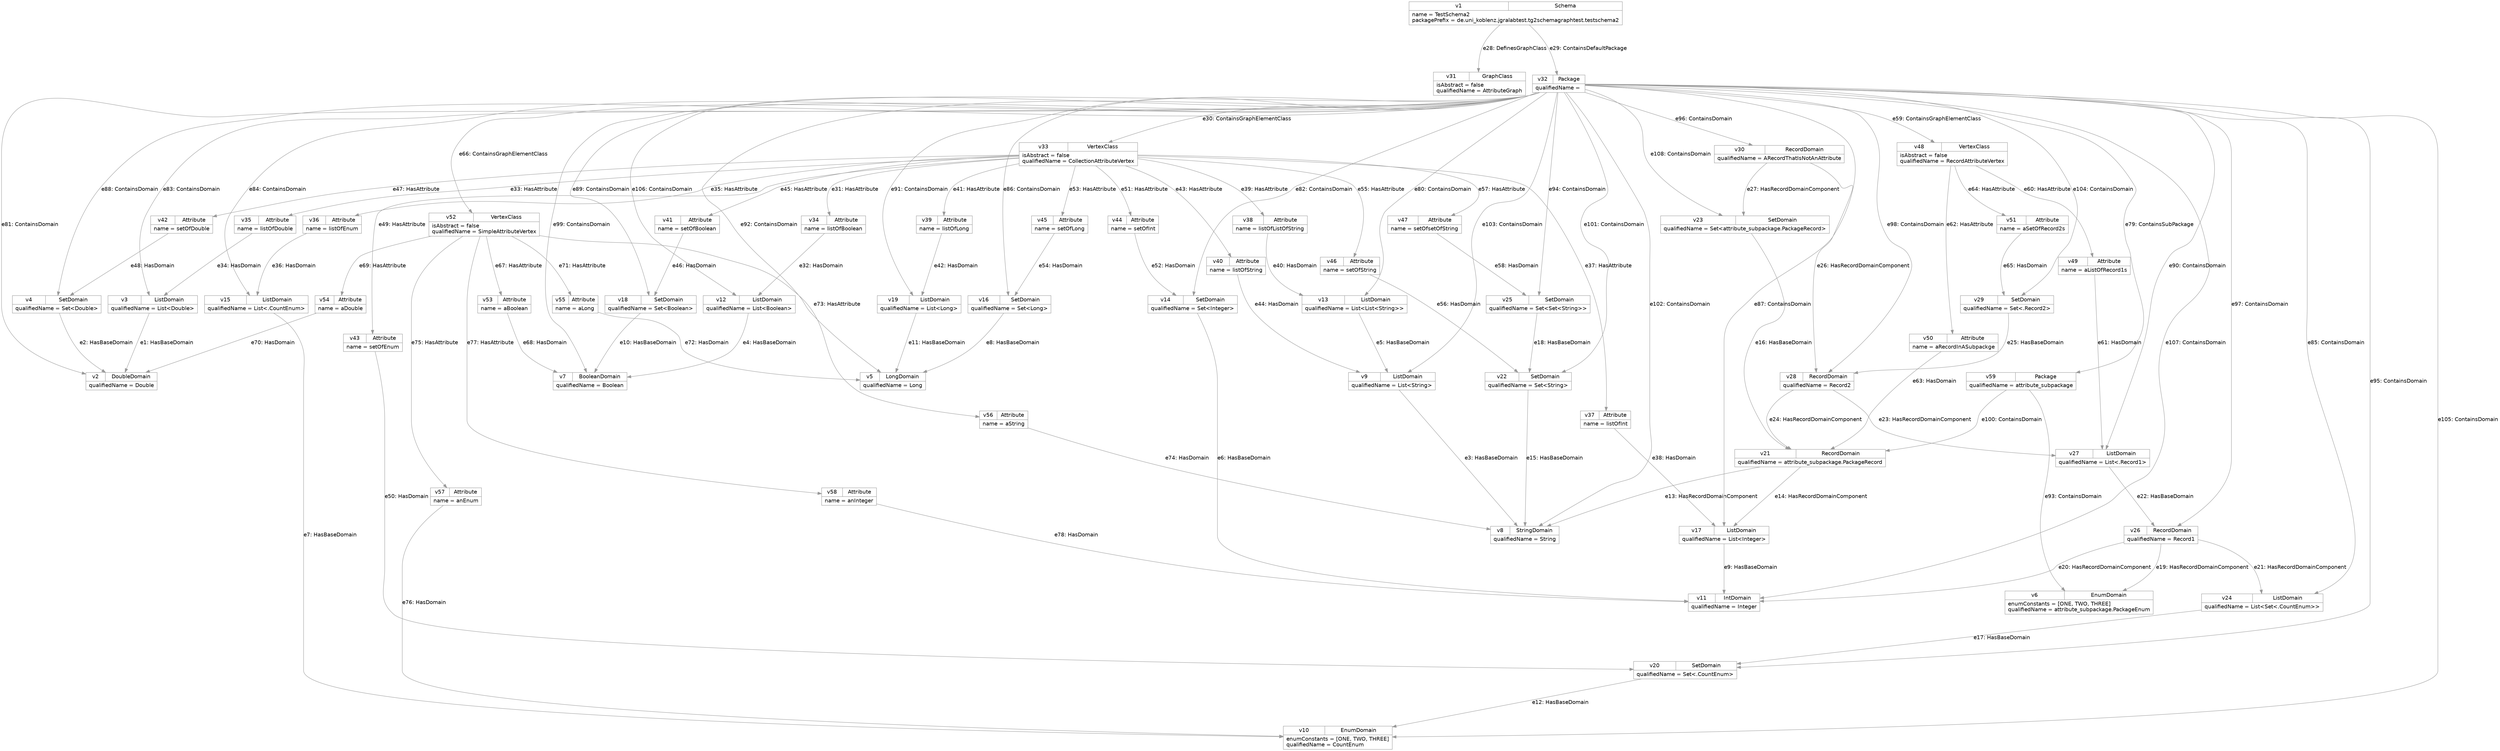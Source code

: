 digraph "de.uni_koblenz.jgralabtest.tg2schemagraphtest.testschema2.TestSchema2"
{
ranksep="1.5";
nodesep="0.25";
node [shape="record" fontname="Helvetica" fontsize="14" color="#999999"];
edge [fontname="Helvetica" fontsize="14" labelfontname="Helvetica" labelfontsize="14" color="#999999"];
v1 [label="{{v1|Schema}|name = TestSchema2\lpackagePrefix = de.uni_koblenz.jgralabtest.tg2schemagraphtest.testschema2\l}"];
v2 [label="{{v2|DoubleDomain}|qualifiedName = Double\l}"];
v3 [label="{{v3|ListDomain}|qualifiedName = List\<Double\>\l}"];
v4 [label="{{v4|SetDomain}|qualifiedName = Set\<Double\>\l}"];
v5 [label="{{v5|LongDomain}|qualifiedName = Long\l}"];
v6 [label="{{v6|EnumDomain}|enumConstants = [ONE, TWO, THREE]\lqualifiedName = attribute_subpackage.PackageEnum\l}"];
v7 [label="{{v7|BooleanDomain}|qualifiedName = Boolean\l}"];
v8 [label="{{v8|StringDomain}|qualifiedName = String\l}"];
v9 [label="{{v9|ListDomain}|qualifiedName = List\<String\>\l}"];
v10 [label="{{v10|EnumDomain}|enumConstants = [ONE, TWO, THREE]\lqualifiedName = CountEnum\l}"];
v11 [label="{{v11|IntDomain}|qualifiedName = Integer\l}"];
v12 [label="{{v12|ListDomain}|qualifiedName = List\<Boolean\>\l}"];
v13 [label="{{v13|ListDomain}|qualifiedName = List\<List\<String\>\>\l}"];
v14 [label="{{v14|SetDomain}|qualifiedName = Set\<Integer\>\l}"];
v15 [label="{{v15|ListDomain}|qualifiedName = List\<.CountEnum\>\l}"];
v16 [label="{{v16|SetDomain}|qualifiedName = Set\<Long\>\l}"];
v17 [label="{{v17|ListDomain}|qualifiedName = List\<Integer\>\l}"];
v18 [label="{{v18|SetDomain}|qualifiedName = Set\<Boolean\>\l}"];
v19 [label="{{v19|ListDomain}|qualifiedName = List\<Long\>\l}"];
v20 [label="{{v20|SetDomain}|qualifiedName = Set\<.CountEnum\>\l}"];
v21 [label="{{v21|RecordDomain}|qualifiedName = attribute_subpackage.PackageRecord\l}"];
v22 [label="{{v22|SetDomain}|qualifiedName = Set\<String\>\l}"];
v23 [label="{{v23|SetDomain}|qualifiedName = Set\<attribute_subpackage.PackageRecord\>\l}"];
v24 [label="{{v24|ListDomain}|qualifiedName = List\<Set\<.CountEnum\>\>\l}"];
v25 [label="{{v25|SetDomain}|qualifiedName = Set\<Set\<String\>\>\l}"];
v26 [label="{{v26|RecordDomain}|qualifiedName = Record1\l}"];
v27 [label="{{v27|ListDomain}|qualifiedName = List\<.Record1\>\l}"];
v28 [label="{{v28|RecordDomain}|qualifiedName = Record2\l}"];
v29 [label="{{v29|SetDomain}|qualifiedName = Set\<.Record2\>\l}"];
v30 [label="{{v30|RecordDomain}|qualifiedName = ARecordThatIsNotAnAttribute\l}"];
v31 [label="{{v31|GraphClass}|isAbstract = false\lqualifiedName = AttributeGraph\l}"];
v32 [label="{{v32|Package}|qualifiedName = \l}"];
v33 [label="{{v33|VertexClass}|isAbstract = false\lqualifiedName = CollectionAttributeVertex\l}"];
v34 [label="{{v34|Attribute}|name = listOfBoolean\l}"];
v35 [label="{{v35|Attribute}|name = listOfDouble\l}"];
v36 [label="{{v36|Attribute}|name = listOfEnum\l}"];
v37 [label="{{v37|Attribute}|name = listOfInt\l}"];
v38 [label="{{v38|Attribute}|name = listOfListOfString\l}"];
v39 [label="{{v39|Attribute}|name = listOfLong\l}"];
v40 [label="{{v40|Attribute}|name = listOfString\l}"];
v41 [label="{{v41|Attribute}|name = setOfBoolean\l}"];
v42 [label="{{v42|Attribute}|name = setOfDouble\l}"];
v43 [label="{{v43|Attribute}|name = setOfEnum\l}"];
v44 [label="{{v44|Attribute}|name = setOfInt\l}"];
v45 [label="{{v45|Attribute}|name = setOfLong\l}"];
v46 [label="{{v46|Attribute}|name = setOfString\l}"];
v47 [label="{{v47|Attribute}|name = setOfsetOfString\l}"];
v48 [label="{{v48|VertexClass}|isAbstract = false\lqualifiedName = RecordAttributeVertex\l}"];
v49 [label="{{v49|Attribute}|name = aListOfRecord1s\l}"];
v50 [label="{{v50|Attribute}|name = aRecordInASubpackge\l}"];
v51 [label="{{v51|Attribute}|name = aSetOfRecord2s\l}"];
v52 [label="{{v52|VertexClass}|isAbstract = false\lqualifiedName = SimpleAttributeVertex\l}"];
v53 [label="{{v53|Attribute}|name = aBoolean\l}"];
v54 [label="{{v54|Attribute}|name = aDouble\l}"];
v55 [label="{{v55|Attribute}|name = aLong\l}"];
v56 [label="{{v56|Attribute}|name = aString\l}"];
v57 [label="{{v57|Attribute}|name = anEnum\l}"];
v58 [label="{{v58|Attribute}|name = anInteger\l}"];
v59 [label="{{v59|Package}|qualifiedName = attribute_subpackage\l}"];
v3 -> v2 [label="e1: HasBaseDomain"];
v4 -> v2 [label="e2: HasBaseDomain"];
v9 -> v8 [label="e3: HasBaseDomain"];
v12 -> v7 [label="e4: HasBaseDomain"];
v13 -> v9 [label="e5: HasBaseDomain"];
v14 -> v11 [label="e6: HasBaseDomain"];
v15 -> v10 [label="e7: HasBaseDomain"];
v16 -> v5 [label="e8: HasBaseDomain"];
v17 -> v11 [label="e9: HasBaseDomain"];
v18 -> v7 [label="e10: HasBaseDomain"];
v19 -> v5 [label="e11: HasBaseDomain"];
v20 -> v10 [label="e12: HasBaseDomain"];
v21 -> v8 [label="e13: HasRecordDomainComponent"];
v21 -> v17 [label="e14: HasRecordDomainComponent"];
v22 -> v8 [label="e15: HasBaseDomain"];
v23 -> v21 [label="e16: HasBaseDomain"];
v24 -> v20 [label="e17: HasBaseDomain"];
v25 -> v22 [label="e18: HasBaseDomain"];
v26 -> v6 [label="e19: HasRecordDomainComponent"];
v26 -> v11 [label="e20: HasRecordDomainComponent"];
v26 -> v24 [label="e21: HasRecordDomainComponent"];
v27 -> v26 [label="e22: HasBaseDomain"];
v28 -> v27 [label="e23: HasRecordDomainComponent"];
v28 -> v21 [label="e24: HasRecordDomainComponent"];
v29 -> v28 [label="e25: HasBaseDomain"];
v30 -> v28 [label="e26: HasRecordDomainComponent"];
v30 -> v23 [label="e27: HasRecordDomainComponent"];
v1 -> v31 [label="e28: DefinesGraphClass"];
v1 -> v32 [label="e29: ContainsDefaultPackage"];
v32 -> v33 [label="e30: ContainsGraphElementClass"];
v33 -> v34 [label="e31: HasAttribute"];
v34 -> v12 [label="e32: HasDomain"];
v33 -> v35 [label="e33: HasAttribute"];
v35 -> v3 [label="e34: HasDomain"];
v33 -> v36 [label="e35: HasAttribute"];
v36 -> v15 [label="e36: HasDomain"];
v33 -> v37 [label="e37: HasAttribute"];
v37 -> v17 [label="e38: HasDomain"];
v33 -> v38 [label="e39: HasAttribute"];
v38 -> v13 [label="e40: HasDomain"];
v33 -> v39 [label="e41: HasAttribute"];
v39 -> v19 [label="e42: HasDomain"];
v33 -> v40 [label="e43: HasAttribute"];
v40 -> v9 [label="e44: HasDomain"];
v33 -> v41 [label="e45: HasAttribute"];
v41 -> v18 [label="e46: HasDomain"];
v33 -> v42 [label="e47: HasAttribute"];
v42 -> v4 [label="e48: HasDomain"];
v33 -> v43 [label="e49: HasAttribute"];
v43 -> v20 [label="e50: HasDomain"];
v33 -> v44 [label="e51: HasAttribute"];
v44 -> v14 [label="e52: HasDomain"];
v33 -> v45 [label="e53: HasAttribute"];
v45 -> v16 [label="e54: HasDomain"];
v33 -> v46 [label="e55: HasAttribute"];
v46 -> v22 [label="e56: HasDomain"];
v33 -> v47 [label="e57: HasAttribute"];
v47 -> v25 [label="e58: HasDomain"];
v32 -> v48 [label="e59: ContainsGraphElementClass"];
v48 -> v49 [label="e60: HasAttribute"];
v49 -> v27 [label="e61: HasDomain"];
v48 -> v50 [label="e62: HasAttribute"];
v50 -> v21 [label="e63: HasDomain"];
v48 -> v51 [label="e64: HasAttribute"];
v51 -> v29 [label="e65: HasDomain"];
v32 -> v52 [label="e66: ContainsGraphElementClass"];
v52 -> v53 [label="e67: HasAttribute"];
v53 -> v7 [label="e68: HasDomain"];
v52 -> v54 [label="e69: HasAttribute"];
v54 -> v2 [label="e70: HasDomain"];
v52 -> v55 [label="e71: HasAttribute"];
v55 -> v5 [label="e72: HasDomain"];
v52 -> v56 [label="e73: HasAttribute"];
v56 -> v8 [label="e74: HasDomain"];
v52 -> v57 [label="e75: HasAttribute"];
v57 -> v10 [label="e76: HasDomain"];
v52 -> v58 [label="e77: HasAttribute"];
v58 -> v11 [label="e78: HasDomain"];
v32 -> v59 [label="e79: ContainsSubPackage"];
v32 -> v13 [label="e80: ContainsDomain"];
v32 -> v2 [label="e81: ContainsDomain"];
v32 -> v14 [label="e82: ContainsDomain"];
v32 -> v3 [label="e83: ContainsDomain"];
v32 -> v15 [label="e84: ContainsDomain"];
v32 -> v24 [label="e85: ContainsDomain"];
v32 -> v16 [label="e86: ContainsDomain"];
v32 -> v17 [label="e87: ContainsDomain"];
v32 -> v4 [label="e88: ContainsDomain"];
v32 -> v18 [label="e89: ContainsDomain"];
v32 -> v27 [label="e90: ContainsDomain"];
v32 -> v19 [label="e91: ContainsDomain"];
v32 -> v5 [label="e92: ContainsDomain"];
v59 -> v6 [label="e93: ContainsDomain"];
v32 -> v25 [label="e94: ContainsDomain"];
v32 -> v20 [label="e95: ContainsDomain"];
v32 -> v30 [label="e96: ContainsDomain"];
v32 -> v26 [label="e97: ContainsDomain"];
v32 -> v28 [label="e98: ContainsDomain"];
v32 -> v7 [label="e99: ContainsDomain"];
v59 -> v21 [label="e100: ContainsDomain"];
v32 -> v22 [label="e101: ContainsDomain"];
v32 -> v8 [label="e102: ContainsDomain"];
v32 -> v9 [label="e103: ContainsDomain"];
v32 -> v29 [label="e104: ContainsDomain"];
v32 -> v10 [label="e105: ContainsDomain"];
v32 -> v12 [label="e106: ContainsDomain"];
v32 -> v11 [label="e107: ContainsDomain"];
v32 -> v23 [label="e108: ContainsDomain"];
}

